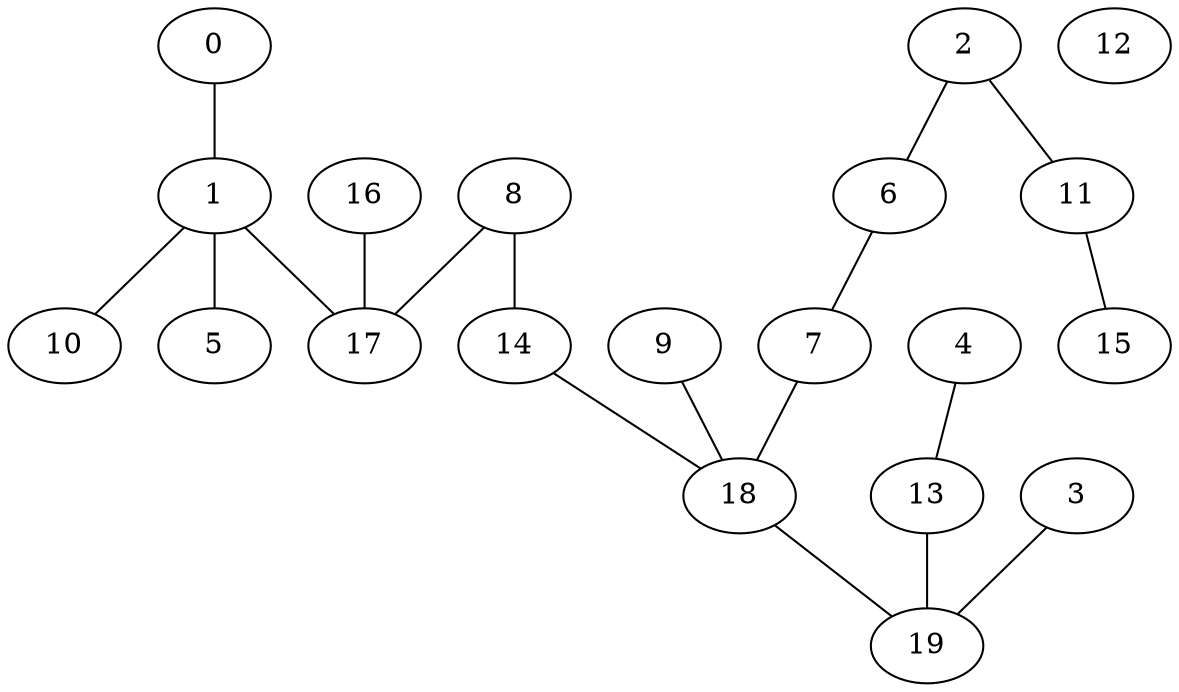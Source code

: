graph { 
	0--1
	8--17
	13--19
	3--19
	18--19
	9--18
	16--17
	6--7
	8--14
	1--17
	14--18
	1--10
	2--6
	7--18
	2--11
	11--15
	4--13
	1--5
	0
	1
	2
	3
	4
	5
	6
	7
	8
	9
	10
	11
	12
	13
	14
	15
	16
	17
	18
	19
} 